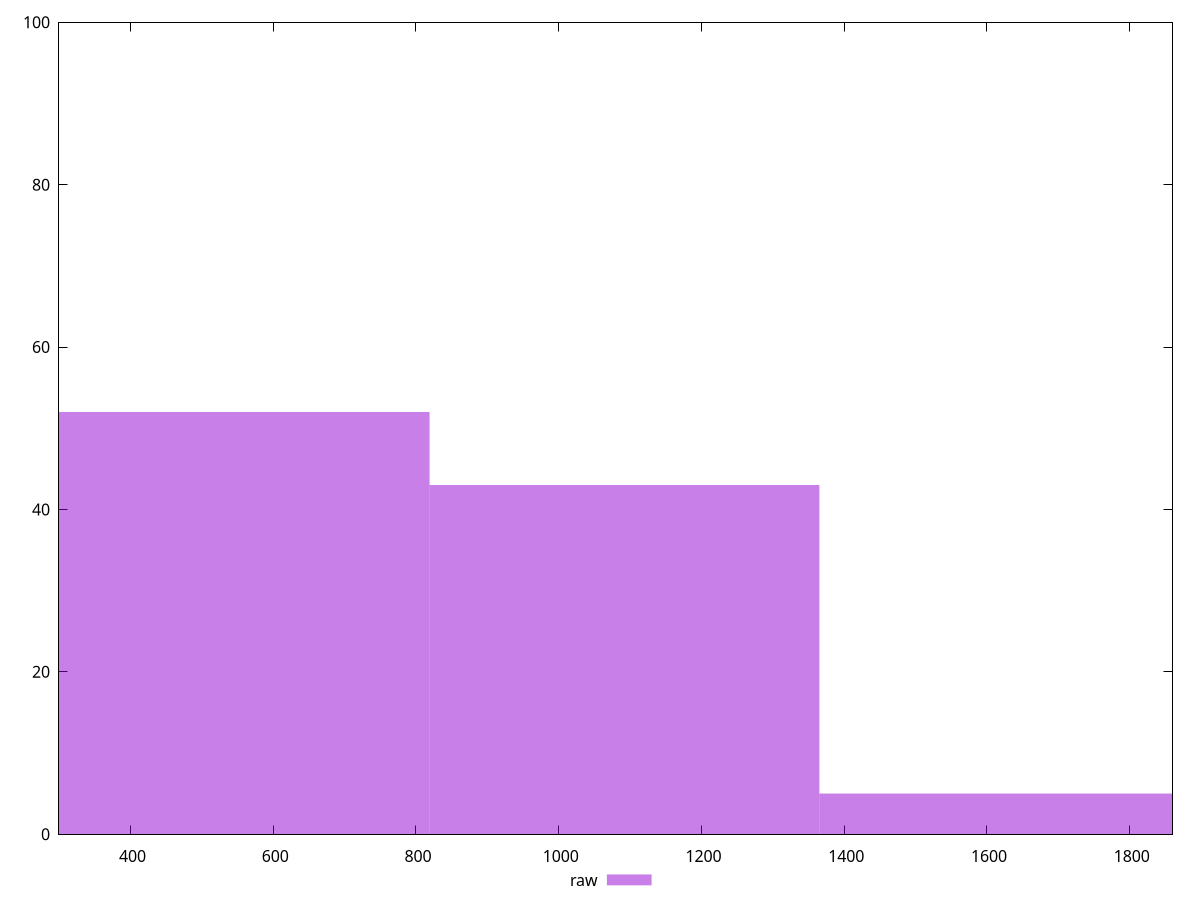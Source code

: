 reset

$raw <<EOF
1092.2350203165252 43
546.1175101582626 52
1638.3525304747877 5
EOF

set key outside below
set boxwidth 546.1175101582626
set xrange [300:1860]
set yrange [0:100]
set trange [0:100]
set style fill transparent solid 0.5 noborder
set terminal svg size 640, 490 enhanced background rgb 'white'
set output "report_00015_2021-02-09T16-11-33.973Z/uses-http2/samples/pages+cached+noadtech/raw/histogram.svg"

plot $raw title "raw" with boxes

reset
